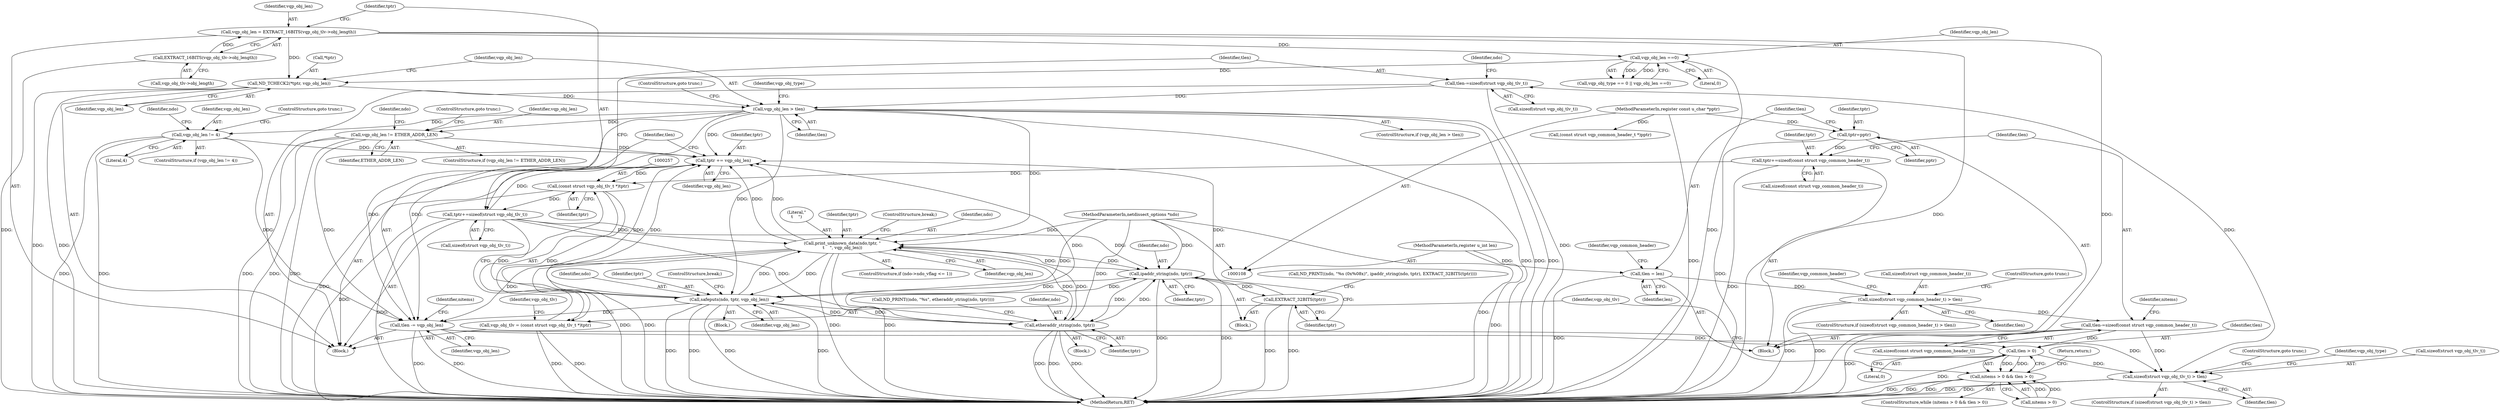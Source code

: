 digraph "0_tcpdump_3b36ec4e713dea9266db11975066c425aa669b6c@API" {
"1000284" [label="(Call,tlen-=sizeof(struct vqp_obj_tlv_t))"];
"1000263" [label="(Call,sizeof(struct vqp_obj_tlv_t) > tlen)"];
"1000250" [label="(Call,tlen > 0)"];
"1000382" [label="(Call,tlen -= vqp_obj_len)"];
"1000325" [label="(Call,vqp_obj_len != 4)"];
"1000316" [label="(Call,vqp_obj_len > tlen)"];
"1000311" [label="(Call,ND_TCHECK2(*tptr, vqp_obj_len))"];
"1000274" [label="(Call,vqp_obj_len = EXTRACT_16BITS(vqp_obj_tlv->obj_length))"];
"1000276" [label="(Call,EXTRACT_16BITS(vqp_obj_tlv->obj_length))"];
"1000306" [label="(Call,vqp_obj_len ==0)"];
"1000284" [label="(Call,tlen-=sizeof(struct vqp_obj_tlv_t))"];
"1000373" [label="(Call,print_unknown_data(ndo,tptr, \"\n\t    \", vqp_obj_len))"];
"1000335" [label="(Call,ipaddr_string(ndo, tptr))"];
"1000345" [label="(Call,safeputs(ndo, tptr, vqp_obj_len))"];
"1000362" [label="(Call,etheraddr_string(ndo, tptr))"];
"1000109" [label="(MethodParameterIn,netdissect_options *ndo)"];
"1000280" [label="(Call,tptr+=sizeof(struct vqp_obj_tlv_t))"];
"1000256" [label="(Call,(const struct vqp_obj_tlv_t *)tptr)"];
"1000237" [label="(Call,tptr+=sizeof(const struct vqp_common_header_t))"];
"1000120" [label="(Call,tptr=pptr)"];
"1000110" [label="(MethodParameterIn,register const u_char *pptr)"];
"1000379" [label="(Call,tptr += vqp_obj_len)"];
"1000353" [label="(Call,vqp_obj_len != ETHER_ADDR_LEN)"];
"1000338" [label="(Call,EXTRACT_32BITS(tptr))"];
"1000241" [label="(Call,tlen-=sizeof(const struct vqp_common_header_t))"];
"1000135" [label="(Call,sizeof(struct vqp_common_header_t) > tlen)"];
"1000123" [label="(Call,tlen = len)"];
"1000111" [label="(MethodParameterIn,register u_int len)"];
"1000254" [label="(Call,vqp_obj_tlv = (const struct vqp_obj_tlv_t *)tptr)"];
"1000246" [label="(Call,nitems > 0 && tlen > 0)"];
"1000136" [label="(Call,sizeof(struct vqp_common_header_t))"];
"1000242" [label="(Identifier,tlen)"];
"1000339" [label="(Identifier,tptr)"];
"1000322" [label="(Block,)"];
"1000327" [label="(Literal,4)"];
"1000362" [label="(Call,etheraddr_string(ndo, tptr))"];
"1000241" [label="(Call,tlen-=sizeof(const struct vqp_common_header_t))"];
"1000262" [label="(ControlStructure,if (sizeof(struct vqp_obj_tlv_t) > tlen))"];
"1000383" [label="(Identifier,tlen)"];
"1000319" [label="(ControlStructure,goto trunc;)"];
"1000134" [label="(ControlStructure,if (sizeof(struct vqp_common_header_t) > tlen))"];
"1000331" [label="(Identifier,ndo)"];
"1000243" [label="(Call,sizeof(const struct vqp_common_header_t))"];
"1000290" [label="(Identifier,ndo)"];
"1000253" [label="(Block,)"];
"1000367" [label="(ControlStructure,if (ndo->ndo_vflag <= 1))"];
"1000269" [label="(Identifier,vqp_obj_type)"];
"1000318" [label="(Identifier,tlen)"];
"1000326" [label="(Identifier,vqp_obj_len)"];
"1000307" [label="(Identifier,vqp_obj_len)"];
"1000336" [label="(Identifier,ndo)"];
"1000247" [label="(Call,nitems > 0)"];
"1000360" [label="(Block,)"];
"1000282" [label="(Call,sizeof(struct vqp_obj_tlv_t))"];
"1000325" [label="(Call,vqp_obj_len != 4)"];
"1000324" [label="(ControlStructure,if (vqp_obj_len != 4))"];
"1000379" [label="(Call,tptr += vqp_obj_len)"];
"1000285" [label="(Identifier,tlen)"];
"1000376" [label="(Literal,\"\n\t    \")"];
"1000284" [label="(Call,tlen-=sizeof(struct vqp_obj_tlv_t))"];
"1000352" [label="(ControlStructure,if (vqp_obj_len != ETHER_ADDR_LEN))"];
"1000384" [label="(Identifier,vqp_obj_len)"];
"1000302" [label="(Call,vqp_obj_type == 0 || vqp_obj_len ==0)"];
"1000274" [label="(Call,vqp_obj_len = EXTRACT_16BITS(vqp_obj_tlv->obj_length))"];
"1000109" [label="(MethodParameterIn,netdissect_options *ndo)"];
"1000245" [label="(ControlStructure,while (nitems > 0 && tlen > 0))"];
"1000377" [label="(Identifier,vqp_obj_len)"];
"1000246" [label="(Call,nitems > 0 && tlen > 0)"];
"1000255" [label="(Identifier,vqp_obj_tlv)"];
"1000387" [label="(Return,return;)"];
"1000123" [label="(Call,tlen = len)"];
"1000375" [label="(Identifier,tptr)"];
"1000127" [label="(Identifier,vqp_common_header)"];
"1000110" [label="(MethodParameterIn,register const u_char *pptr)"];
"1000373" [label="(Call,print_unknown_data(ndo,tptr, \"\n\t    \", vqp_obj_len))"];
"1000356" [label="(ControlStructure,goto trunc;)"];
"1000139" [label="(ControlStructure,goto trunc;)"];
"1000128" [label="(Call,(const struct vqp_common_header_t *)pptr)"];
"1000308" [label="(Literal,0)"];
"1000346" [label="(Identifier,ndo)"];
"1000276" [label="(Call,EXTRACT_16BITS(vqp_obj_tlv->obj_length))"];
"1000261" [label="(Identifier,vqp_obj_tlv)"];
"1000122" [label="(Identifier,pptr)"];
"1000112" [label="(Block,)"];
"1000345" [label="(Call,safeputs(ndo, tptr, vqp_obj_len))"];
"1000335" [label="(Call,ipaddr_string(ndo, tptr))"];
"1000382" [label="(Call,tlen -= vqp_obj_len)"];
"1000338" [label="(Call,EXTRACT_32BITS(tptr))"];
"1000266" [label="(Identifier,tlen)"];
"1000380" [label="(Identifier,tptr)"];
"1000263" [label="(Call,sizeof(struct vqp_obj_tlv_t) > tlen)"];
"1000264" [label="(Call,sizeof(struct vqp_obj_tlv_t))"];
"1000281" [label="(Identifier,tptr)"];
"1000329" [label="(Call,ND_PRINT((ndo, \"%s (0x%08x)\", ipaddr_string(ndo, tptr), EXTRACT_32BITS(tptr))))"];
"1000286" [label="(Call,sizeof(struct vqp_obj_tlv_t))"];
"1000354" [label="(Identifier,vqp_obj_len)"];
"1000311" [label="(Call,ND_TCHECK2(*tptr, vqp_obj_len))"];
"1000138" [label="(Identifier,tlen)"];
"1000120" [label="(Call,tptr=pptr)"];
"1000258" [label="(Identifier,tptr)"];
"1000239" [label="(Call,sizeof(const struct vqp_common_header_t))"];
"1000111" [label="(MethodParameterIn,register u_int len)"];
"1000378" [label="(ControlStructure,break;)"];
"1000250" [label="(Call,tlen > 0)"];
"1000125" [label="(Identifier,len)"];
"1000348" [label="(Identifier,vqp_obj_len)"];
"1000364" [label="(Identifier,tptr)"];
"1000267" [label="(ControlStructure,goto trunc;)"];
"1000357" [label="(Call,ND_PRINT((ndo, \"%s\", etheraddr_string(ndo, tptr))))"];
"1000393" [label="(MethodReturn,RET)"];
"1000277" [label="(Call,vqp_obj_tlv->obj_length)"];
"1000252" [label="(Literal,0)"];
"1000347" [label="(Identifier,tptr)"];
"1000374" [label="(Identifier,ndo)"];
"1000381" [label="(Identifier,vqp_obj_len)"];
"1000337" [label="(Identifier,tptr)"];
"1000312" [label="(Call,*tptr)"];
"1000317" [label="(Identifier,vqp_obj_len)"];
"1000359" [label="(Identifier,ndo)"];
"1000386" [label="(Identifier,nitems)"];
"1000135" [label="(Call,sizeof(struct vqp_common_header_t) > tlen)"];
"1000124" [label="(Identifier,tlen)"];
"1000256" [label="(Call,(const struct vqp_obj_tlv_t *)tptr)"];
"1000280" [label="(Call,tptr+=sizeof(struct vqp_obj_tlv_t))"];
"1000254" [label="(Call,vqp_obj_tlv = (const struct vqp_obj_tlv_t *)tptr)"];
"1000306" [label="(Call,vqp_obj_len ==0)"];
"1000121" [label="(Identifier,tptr)"];
"1000237" [label="(Call,tptr+=sizeof(const struct vqp_common_header_t))"];
"1000355" [label="(Identifier,ETHER_ADDR_LEN)"];
"1000353" [label="(Call,vqp_obj_len != ETHER_ADDR_LEN)"];
"1000315" [label="(ControlStructure,if (vqp_obj_len > tlen))"];
"1000238" [label="(Identifier,tptr)"];
"1000349" [label="(ControlStructure,break;)"];
"1000316" [label="(Call,vqp_obj_len > tlen)"];
"1000248" [label="(Identifier,nitems)"];
"1000363" [label="(Identifier,ndo)"];
"1000334" [label="(Block,)"];
"1000275" [label="(Identifier,vqp_obj_len)"];
"1000251" [label="(Identifier,tlen)"];
"1000328" [label="(ControlStructure,goto trunc;)"];
"1000314" [label="(Identifier,vqp_obj_len)"];
"1000321" [label="(Identifier,vqp_obj_type)"];
"1000144" [label="(Identifier,vqp_common_header)"];
"1000284" -> "1000253"  [label="AST: "];
"1000284" -> "1000286"  [label="CFG: "];
"1000285" -> "1000284"  [label="AST: "];
"1000286" -> "1000284"  [label="AST: "];
"1000290" -> "1000284"  [label="CFG: "];
"1000284" -> "1000393"  [label="DDG: "];
"1000263" -> "1000284"  [label="DDG: "];
"1000284" -> "1000316"  [label="DDG: "];
"1000263" -> "1000262"  [label="AST: "];
"1000263" -> "1000266"  [label="CFG: "];
"1000264" -> "1000263"  [label="AST: "];
"1000266" -> "1000263"  [label="AST: "];
"1000267" -> "1000263"  [label="CFG: "];
"1000269" -> "1000263"  [label="CFG: "];
"1000263" -> "1000393"  [label="DDG: "];
"1000263" -> "1000393"  [label="DDG: "];
"1000250" -> "1000263"  [label="DDG: "];
"1000382" -> "1000263"  [label="DDG: "];
"1000241" -> "1000263"  [label="DDG: "];
"1000250" -> "1000246"  [label="AST: "];
"1000250" -> "1000252"  [label="CFG: "];
"1000251" -> "1000250"  [label="AST: "];
"1000252" -> "1000250"  [label="AST: "];
"1000246" -> "1000250"  [label="CFG: "];
"1000250" -> "1000393"  [label="DDG: "];
"1000250" -> "1000246"  [label="DDG: "];
"1000250" -> "1000246"  [label="DDG: "];
"1000382" -> "1000250"  [label="DDG: "];
"1000241" -> "1000250"  [label="DDG: "];
"1000382" -> "1000253"  [label="AST: "];
"1000382" -> "1000384"  [label="CFG: "];
"1000383" -> "1000382"  [label="AST: "];
"1000384" -> "1000382"  [label="AST: "];
"1000386" -> "1000382"  [label="CFG: "];
"1000382" -> "1000393"  [label="DDG: "];
"1000382" -> "1000393"  [label="DDG: "];
"1000325" -> "1000382"  [label="DDG: "];
"1000373" -> "1000382"  [label="DDG: "];
"1000345" -> "1000382"  [label="DDG: "];
"1000353" -> "1000382"  [label="DDG: "];
"1000316" -> "1000382"  [label="DDG: "];
"1000316" -> "1000382"  [label="DDG: "];
"1000325" -> "1000324"  [label="AST: "];
"1000325" -> "1000327"  [label="CFG: "];
"1000326" -> "1000325"  [label="AST: "];
"1000327" -> "1000325"  [label="AST: "];
"1000328" -> "1000325"  [label="CFG: "];
"1000331" -> "1000325"  [label="CFG: "];
"1000325" -> "1000393"  [label="DDG: "];
"1000325" -> "1000393"  [label="DDG: "];
"1000316" -> "1000325"  [label="DDG: "];
"1000325" -> "1000379"  [label="DDG: "];
"1000316" -> "1000315"  [label="AST: "];
"1000316" -> "1000318"  [label="CFG: "];
"1000317" -> "1000316"  [label="AST: "];
"1000318" -> "1000316"  [label="AST: "];
"1000319" -> "1000316"  [label="CFG: "];
"1000321" -> "1000316"  [label="CFG: "];
"1000316" -> "1000393"  [label="DDG: "];
"1000316" -> "1000393"  [label="DDG: "];
"1000316" -> "1000393"  [label="DDG: "];
"1000311" -> "1000316"  [label="DDG: "];
"1000316" -> "1000345"  [label="DDG: "];
"1000316" -> "1000353"  [label="DDG: "];
"1000316" -> "1000373"  [label="DDG: "];
"1000316" -> "1000379"  [label="DDG: "];
"1000311" -> "1000253"  [label="AST: "];
"1000311" -> "1000314"  [label="CFG: "];
"1000312" -> "1000311"  [label="AST: "];
"1000314" -> "1000311"  [label="AST: "];
"1000317" -> "1000311"  [label="CFG: "];
"1000311" -> "1000393"  [label="DDG: "];
"1000311" -> "1000393"  [label="DDG: "];
"1000274" -> "1000311"  [label="DDG: "];
"1000306" -> "1000311"  [label="DDG: "];
"1000274" -> "1000253"  [label="AST: "];
"1000274" -> "1000276"  [label="CFG: "];
"1000275" -> "1000274"  [label="AST: "];
"1000276" -> "1000274"  [label="AST: "];
"1000281" -> "1000274"  [label="CFG: "];
"1000274" -> "1000393"  [label="DDG: "];
"1000274" -> "1000393"  [label="DDG: "];
"1000276" -> "1000274"  [label="DDG: "];
"1000274" -> "1000306"  [label="DDG: "];
"1000276" -> "1000277"  [label="CFG: "];
"1000277" -> "1000276"  [label="AST: "];
"1000276" -> "1000393"  [label="DDG: "];
"1000306" -> "1000302"  [label="AST: "];
"1000306" -> "1000308"  [label="CFG: "];
"1000307" -> "1000306"  [label="AST: "];
"1000308" -> "1000306"  [label="AST: "];
"1000302" -> "1000306"  [label="CFG: "];
"1000306" -> "1000393"  [label="DDG: "];
"1000306" -> "1000302"  [label="DDG: "];
"1000306" -> "1000302"  [label="DDG: "];
"1000373" -> "1000367"  [label="AST: "];
"1000373" -> "1000377"  [label="CFG: "];
"1000374" -> "1000373"  [label="AST: "];
"1000375" -> "1000373"  [label="AST: "];
"1000376" -> "1000373"  [label="AST: "];
"1000377" -> "1000373"  [label="AST: "];
"1000378" -> "1000373"  [label="CFG: "];
"1000373" -> "1000393"  [label="DDG: "];
"1000373" -> "1000393"  [label="DDG: "];
"1000373" -> "1000393"  [label="DDG: "];
"1000373" -> "1000393"  [label="DDG: "];
"1000373" -> "1000335"  [label="DDG: "];
"1000373" -> "1000345"  [label="DDG: "];
"1000373" -> "1000362"  [label="DDG: "];
"1000335" -> "1000373"  [label="DDG: "];
"1000345" -> "1000373"  [label="DDG: "];
"1000362" -> "1000373"  [label="DDG: "];
"1000109" -> "1000373"  [label="DDG: "];
"1000280" -> "1000373"  [label="DDG: "];
"1000373" -> "1000379"  [label="DDG: "];
"1000373" -> "1000379"  [label="DDG: "];
"1000335" -> "1000334"  [label="AST: "];
"1000335" -> "1000337"  [label="CFG: "];
"1000336" -> "1000335"  [label="AST: "];
"1000337" -> "1000335"  [label="AST: "];
"1000339" -> "1000335"  [label="CFG: "];
"1000335" -> "1000393"  [label="DDG: "];
"1000335" -> "1000393"  [label="DDG: "];
"1000345" -> "1000335"  [label="DDG: "];
"1000362" -> "1000335"  [label="DDG: "];
"1000109" -> "1000335"  [label="DDG: "];
"1000280" -> "1000335"  [label="DDG: "];
"1000335" -> "1000338"  [label="DDG: "];
"1000335" -> "1000345"  [label="DDG: "];
"1000335" -> "1000362"  [label="DDG: "];
"1000345" -> "1000322"  [label="AST: "];
"1000345" -> "1000348"  [label="CFG: "];
"1000346" -> "1000345"  [label="AST: "];
"1000347" -> "1000345"  [label="AST: "];
"1000348" -> "1000345"  [label="AST: "];
"1000349" -> "1000345"  [label="CFG: "];
"1000345" -> "1000393"  [label="DDG: "];
"1000345" -> "1000393"  [label="DDG: "];
"1000345" -> "1000393"  [label="DDG: "];
"1000345" -> "1000393"  [label="DDG: "];
"1000362" -> "1000345"  [label="DDG: "];
"1000109" -> "1000345"  [label="DDG: "];
"1000280" -> "1000345"  [label="DDG: "];
"1000345" -> "1000362"  [label="DDG: "];
"1000345" -> "1000379"  [label="DDG: "];
"1000345" -> "1000379"  [label="DDG: "];
"1000362" -> "1000360"  [label="AST: "];
"1000362" -> "1000364"  [label="CFG: "];
"1000363" -> "1000362"  [label="AST: "];
"1000364" -> "1000362"  [label="AST: "];
"1000357" -> "1000362"  [label="CFG: "];
"1000362" -> "1000393"  [label="DDG: "];
"1000362" -> "1000393"  [label="DDG: "];
"1000362" -> "1000393"  [label="DDG: "];
"1000109" -> "1000362"  [label="DDG: "];
"1000280" -> "1000362"  [label="DDG: "];
"1000362" -> "1000379"  [label="DDG: "];
"1000109" -> "1000108"  [label="AST: "];
"1000109" -> "1000393"  [label="DDG: "];
"1000280" -> "1000253"  [label="AST: "];
"1000280" -> "1000282"  [label="CFG: "];
"1000281" -> "1000280"  [label="AST: "];
"1000282" -> "1000280"  [label="AST: "];
"1000285" -> "1000280"  [label="CFG: "];
"1000280" -> "1000393"  [label="DDG: "];
"1000256" -> "1000280"  [label="DDG: "];
"1000280" -> "1000379"  [label="DDG: "];
"1000256" -> "1000254"  [label="AST: "];
"1000256" -> "1000258"  [label="CFG: "];
"1000257" -> "1000256"  [label="AST: "];
"1000258" -> "1000256"  [label="AST: "];
"1000254" -> "1000256"  [label="CFG: "];
"1000256" -> "1000393"  [label="DDG: "];
"1000256" -> "1000254"  [label="DDG: "];
"1000237" -> "1000256"  [label="DDG: "];
"1000379" -> "1000256"  [label="DDG: "];
"1000237" -> "1000112"  [label="AST: "];
"1000237" -> "1000239"  [label="CFG: "];
"1000238" -> "1000237"  [label="AST: "];
"1000239" -> "1000237"  [label="AST: "];
"1000242" -> "1000237"  [label="CFG: "];
"1000237" -> "1000393"  [label="DDG: "];
"1000120" -> "1000237"  [label="DDG: "];
"1000120" -> "1000112"  [label="AST: "];
"1000120" -> "1000122"  [label="CFG: "];
"1000121" -> "1000120"  [label="AST: "];
"1000122" -> "1000120"  [label="AST: "];
"1000124" -> "1000120"  [label="CFG: "];
"1000120" -> "1000393"  [label="DDG: "];
"1000110" -> "1000120"  [label="DDG: "];
"1000110" -> "1000108"  [label="AST: "];
"1000110" -> "1000393"  [label="DDG: "];
"1000110" -> "1000128"  [label="DDG: "];
"1000379" -> "1000253"  [label="AST: "];
"1000379" -> "1000381"  [label="CFG: "];
"1000380" -> "1000379"  [label="AST: "];
"1000381" -> "1000379"  [label="AST: "];
"1000383" -> "1000379"  [label="CFG: "];
"1000379" -> "1000393"  [label="DDG: "];
"1000353" -> "1000379"  [label="DDG: "];
"1000338" -> "1000379"  [label="DDG: "];
"1000353" -> "1000352"  [label="AST: "];
"1000353" -> "1000355"  [label="CFG: "];
"1000354" -> "1000353"  [label="AST: "];
"1000355" -> "1000353"  [label="AST: "];
"1000356" -> "1000353"  [label="CFG: "];
"1000359" -> "1000353"  [label="CFG: "];
"1000353" -> "1000393"  [label="DDG: "];
"1000353" -> "1000393"  [label="DDG: "];
"1000353" -> "1000393"  [label="DDG: "];
"1000338" -> "1000334"  [label="AST: "];
"1000338" -> "1000339"  [label="CFG: "];
"1000339" -> "1000338"  [label="AST: "];
"1000329" -> "1000338"  [label="CFG: "];
"1000338" -> "1000393"  [label="DDG: "];
"1000338" -> "1000393"  [label="DDG: "];
"1000241" -> "1000112"  [label="AST: "];
"1000241" -> "1000243"  [label="CFG: "];
"1000242" -> "1000241"  [label="AST: "];
"1000243" -> "1000241"  [label="AST: "];
"1000248" -> "1000241"  [label="CFG: "];
"1000241" -> "1000393"  [label="DDG: "];
"1000135" -> "1000241"  [label="DDG: "];
"1000135" -> "1000134"  [label="AST: "];
"1000135" -> "1000138"  [label="CFG: "];
"1000136" -> "1000135"  [label="AST: "];
"1000138" -> "1000135"  [label="AST: "];
"1000139" -> "1000135"  [label="CFG: "];
"1000144" -> "1000135"  [label="CFG: "];
"1000135" -> "1000393"  [label="DDG: "];
"1000135" -> "1000393"  [label="DDG: "];
"1000123" -> "1000135"  [label="DDG: "];
"1000123" -> "1000112"  [label="AST: "];
"1000123" -> "1000125"  [label="CFG: "];
"1000124" -> "1000123"  [label="AST: "];
"1000125" -> "1000123"  [label="AST: "];
"1000127" -> "1000123"  [label="CFG: "];
"1000123" -> "1000393"  [label="DDG: "];
"1000111" -> "1000123"  [label="DDG: "];
"1000111" -> "1000108"  [label="AST: "];
"1000111" -> "1000393"  [label="DDG: "];
"1000254" -> "1000253"  [label="AST: "];
"1000255" -> "1000254"  [label="AST: "];
"1000261" -> "1000254"  [label="CFG: "];
"1000254" -> "1000393"  [label="DDG: "];
"1000254" -> "1000393"  [label="DDG: "];
"1000246" -> "1000245"  [label="AST: "];
"1000246" -> "1000247"  [label="CFG: "];
"1000247" -> "1000246"  [label="AST: "];
"1000255" -> "1000246"  [label="CFG: "];
"1000387" -> "1000246"  [label="CFG: "];
"1000246" -> "1000393"  [label="DDG: "];
"1000246" -> "1000393"  [label="DDG: "];
"1000246" -> "1000393"  [label="DDG: "];
"1000247" -> "1000246"  [label="DDG: "];
"1000247" -> "1000246"  [label="DDG: "];
}
